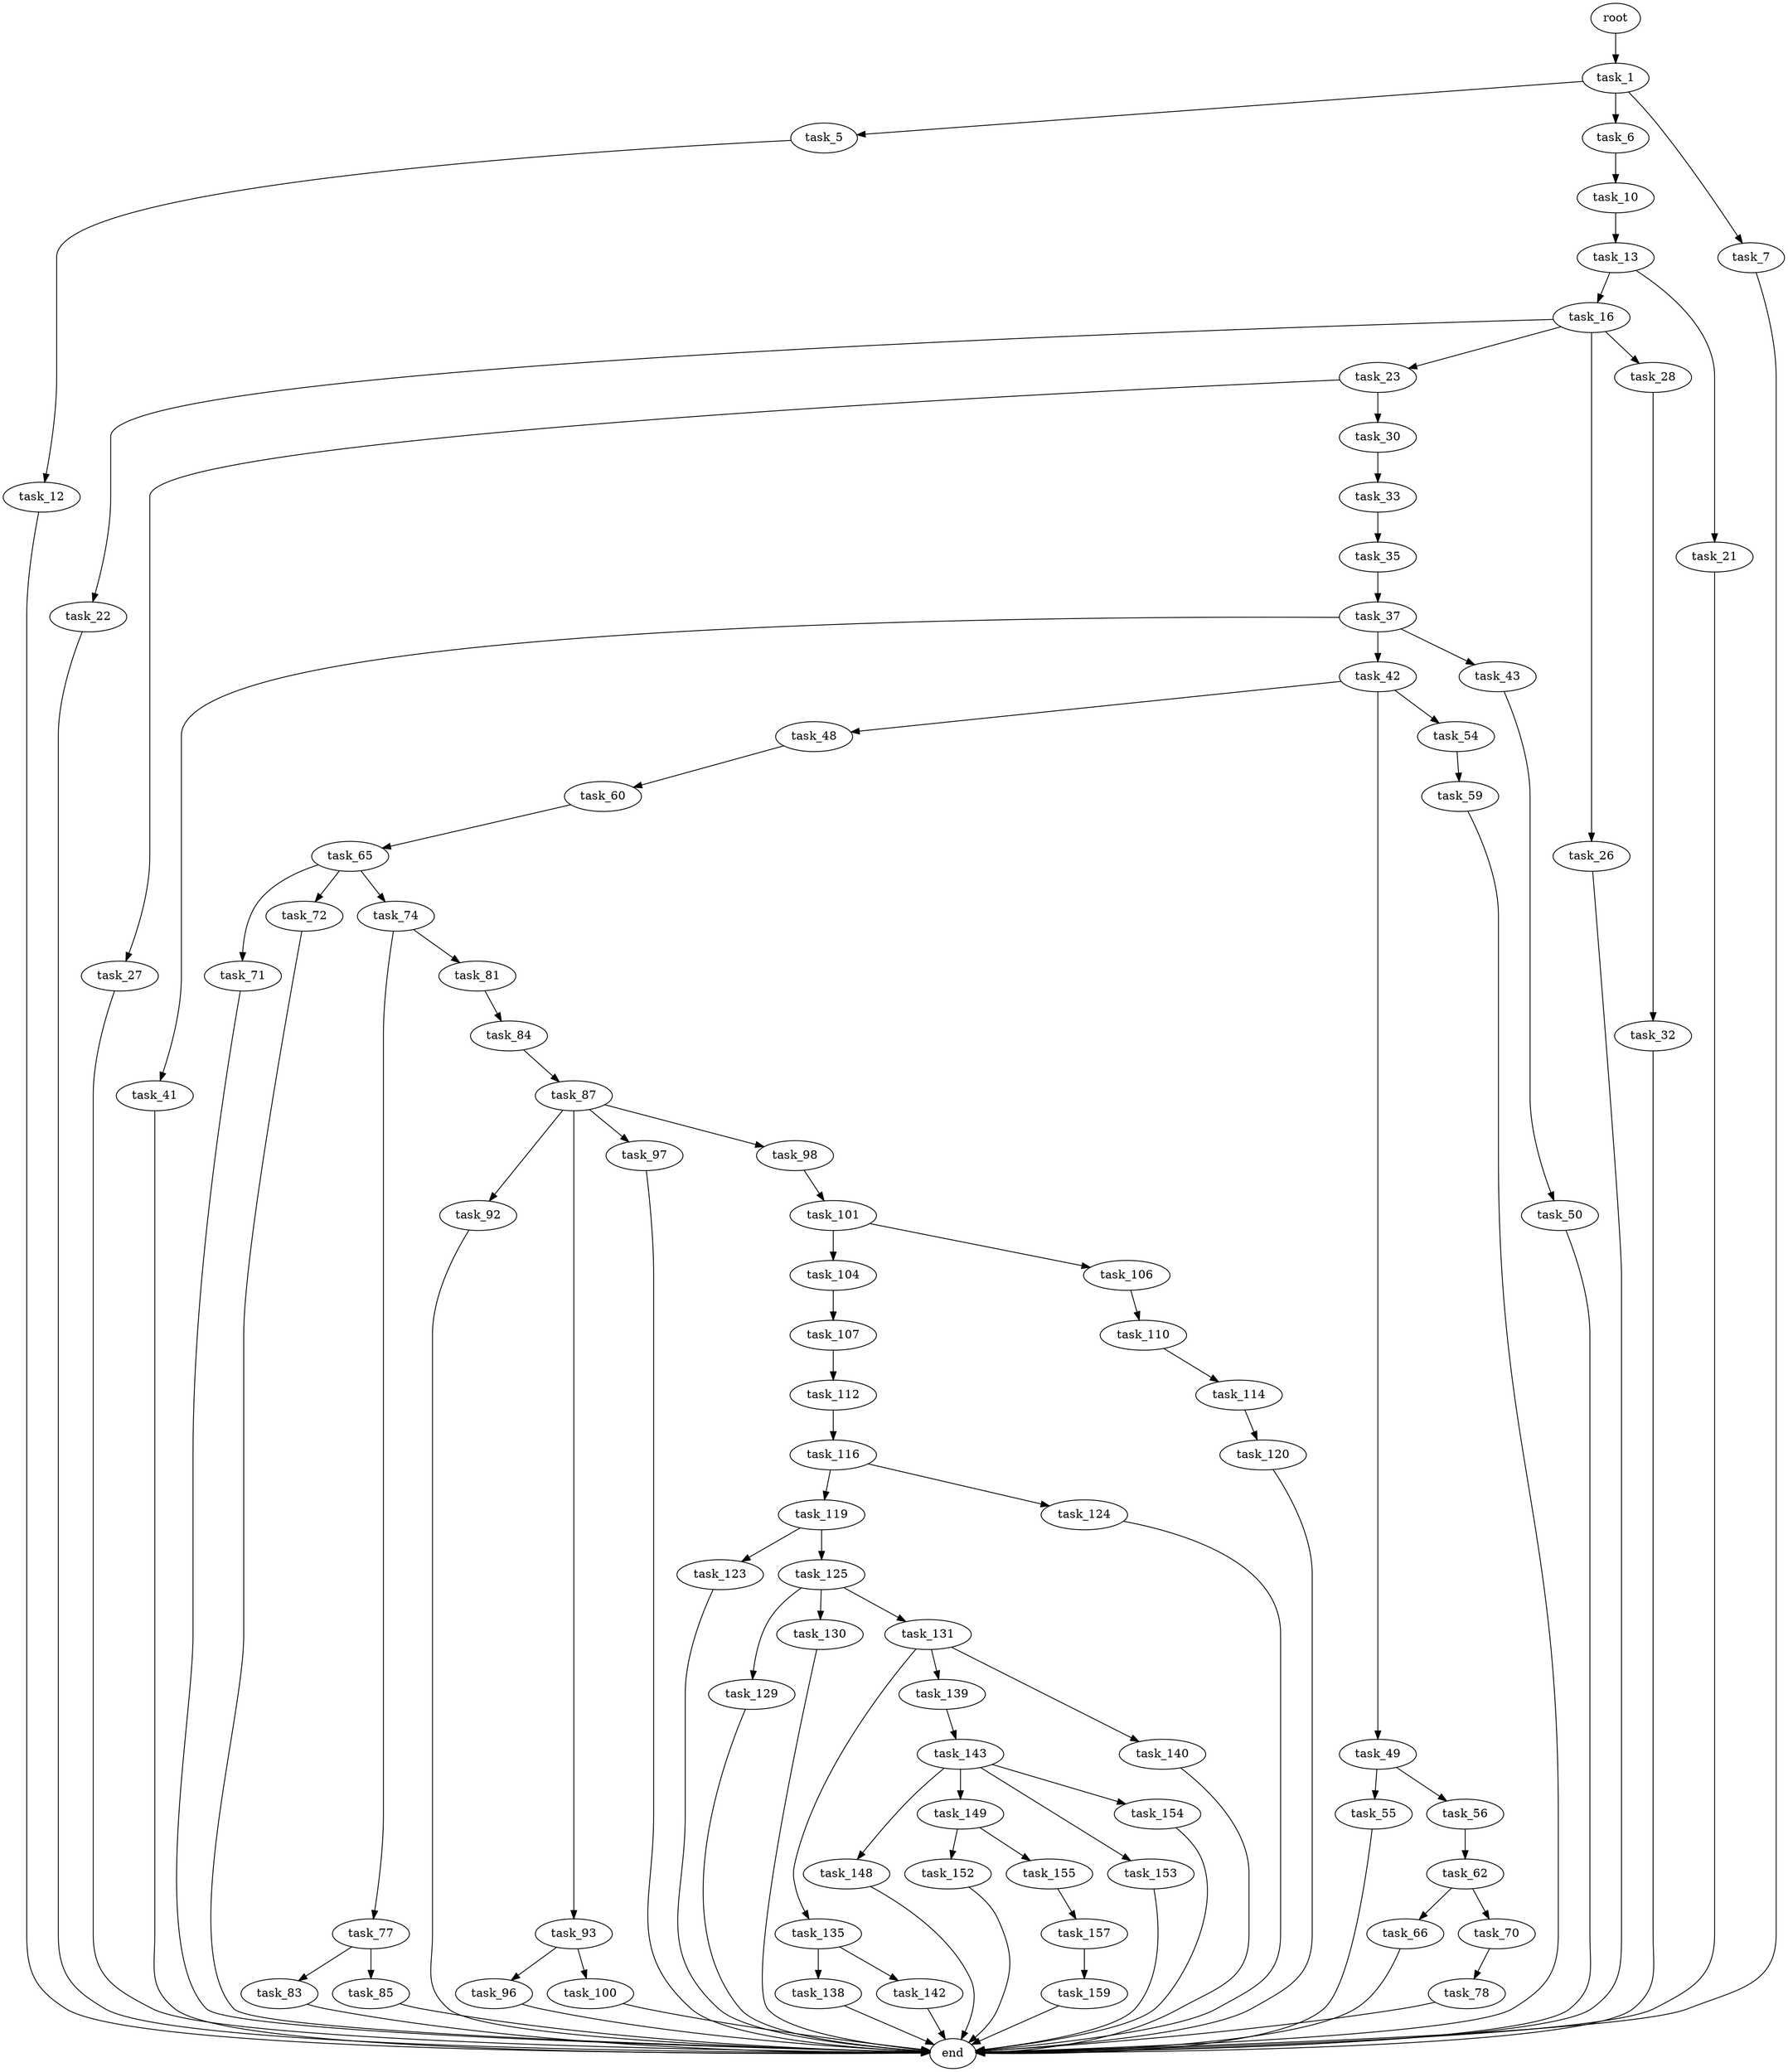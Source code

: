 digraph G {
  root [size="0.000000"];
  task_1 [size="447068301434.000000"];
  task_5 [size="8747595621.000000"];
  task_6 [size="552016783770.000000"];
  task_7 [size="134217728000.000000"];
  task_10 [size="3819262264.000000"];
  task_12 [size="203679725952.000000"];
  task_13 [size="19998183202.000000"];
  task_16 [size="618427092483.000000"];
  task_21 [size="166598769951.000000"];
  task_22 [size="288727695486.000000"];
  task_23 [size="229129726949.000000"];
  task_26 [size="31115891463.000000"];
  task_27 [size="368293445632.000000"];
  task_28 [size="13419187268.000000"];
  task_30 [size="68719476736.000000"];
  task_32 [size="6158879775.000000"];
  task_33 [size="231928233984.000000"];
  task_35 [size="1754857583.000000"];
  task_37 [size="73091632755.000000"];
  task_41 [size="94139739049.000000"];
  task_42 [size="30410945476.000000"];
  task_43 [size="1073741824000.000000"];
  task_48 [size="629438509515.000000"];
  task_49 [size="6319190244.000000"];
  task_50 [size="21790886657.000000"];
  task_54 [size="250304775924.000000"];
  task_55 [size="549755813888.000000"];
  task_56 [size="8222092321.000000"];
  task_59 [size="368293445632.000000"];
  task_60 [size="1862153233.000000"];
  task_62 [size="15707737927.000000"];
  task_65 [size="197455225527.000000"];
  task_66 [size="33463883882.000000"];
  task_70 [size="743783773.000000"];
  task_71 [size="28941088313.000000"];
  task_72 [size="4017464505.000000"];
  task_74 [size="377437162333.000000"];
  task_77 [size="34699032378.000000"];
  task_78 [size="32993605654.000000"];
  task_81 [size="5451069100.000000"];
  task_83 [size="3543809758.000000"];
  task_84 [size="195608956841.000000"];
  task_85 [size="782757789696.000000"];
  task_87 [size="12383411161.000000"];
  task_92 [size="368293445632.000000"];
  task_93 [size="6578693359.000000"];
  task_96 [size="1073741824000.000000"];
  task_97 [size="28991029248.000000"];
  task_98 [size="18178731488.000000"];
  task_100 [size="11107360705.000000"];
  task_101 [size="68719476736.000000"];
  task_104 [size="134217728000.000000"];
  task_106 [size="134217728000.000000"];
  task_107 [size="2950887081.000000"];
  task_110 [size="23841825395.000000"];
  task_112 [size="26333342771.000000"];
  task_114 [size="644310291948.000000"];
  task_116 [size="651207229001.000000"];
  task_119 [size="549755813888.000000"];
  task_120 [size="33329319160.000000"];
  task_123 [size="299161787218.000000"];
  task_124 [size="68719476736.000000"];
  task_125 [size="357798887446.000000"];
  task_129 [size="248699946702.000000"];
  task_130 [size="549755813888.000000"];
  task_131 [size="3420206080.000000"];
  task_135 [size="572220083699.000000"];
  task_138 [size="4237010406.000000"];
  task_139 [size="8144793561.000000"];
  task_140 [size="278949994189.000000"];
  task_142 [size="2813161534.000000"];
  task_143 [size="368293445632.000000"];
  task_148 [size="8589934592.000000"];
  task_149 [size="19999268407.000000"];
  task_152 [size="782757789696.000000"];
  task_153 [size="9447359152.000000"];
  task_154 [size="93524831085.000000"];
  task_155 [size="368293445632.000000"];
  task_157 [size="335761614551.000000"];
  task_159 [size="549755813888.000000"];
  end [size="0.000000"];

  root -> task_1 [size="1.000000"];
  task_1 -> task_5 [size="301989888.000000"];
  task_1 -> task_6 [size="301989888.000000"];
  task_1 -> task_7 [size="301989888.000000"];
  task_5 -> task_12 [size="209715200.000000"];
  task_6 -> task_10 [size="536870912.000000"];
  task_7 -> end [size="1.000000"];
  task_10 -> task_13 [size="75497472.000000"];
  task_12 -> end [size="1.000000"];
  task_13 -> task_16 [size="536870912.000000"];
  task_13 -> task_21 [size="536870912.000000"];
  task_16 -> task_22 [size="411041792.000000"];
  task_16 -> task_23 [size="411041792.000000"];
  task_16 -> task_26 [size="411041792.000000"];
  task_16 -> task_28 [size="411041792.000000"];
  task_21 -> end [size="1.000000"];
  task_22 -> end [size="1.000000"];
  task_23 -> task_27 [size="679477248.000000"];
  task_23 -> task_30 [size="679477248.000000"];
  task_26 -> end [size="1.000000"];
  task_27 -> end [size="1.000000"];
  task_28 -> task_32 [size="411041792.000000"];
  task_30 -> task_33 [size="134217728.000000"];
  task_32 -> end [size="1.000000"];
  task_33 -> task_35 [size="301989888.000000"];
  task_35 -> task_37 [size="75497472.000000"];
  task_37 -> task_41 [size="75497472.000000"];
  task_37 -> task_42 [size="75497472.000000"];
  task_37 -> task_43 [size="75497472.000000"];
  task_41 -> end [size="1.000000"];
  task_42 -> task_48 [size="536870912.000000"];
  task_42 -> task_49 [size="536870912.000000"];
  task_42 -> task_54 [size="536870912.000000"];
  task_43 -> task_50 [size="838860800.000000"];
  task_48 -> task_60 [size="411041792.000000"];
  task_49 -> task_55 [size="679477248.000000"];
  task_49 -> task_56 [size="679477248.000000"];
  task_50 -> end [size="1.000000"];
  task_54 -> task_59 [size="838860800.000000"];
  task_55 -> end [size="1.000000"];
  task_56 -> task_62 [size="536870912.000000"];
  task_59 -> end [size="1.000000"];
  task_60 -> task_65 [size="33554432.000000"];
  task_62 -> task_66 [size="75497472.000000"];
  task_62 -> task_70 [size="75497472.000000"];
  task_65 -> task_71 [size="209715200.000000"];
  task_65 -> task_72 [size="209715200.000000"];
  task_65 -> task_74 [size="209715200.000000"];
  task_66 -> end [size="1.000000"];
  task_70 -> task_78 [size="33554432.000000"];
  task_71 -> end [size="1.000000"];
  task_72 -> end [size="1.000000"];
  task_74 -> task_77 [size="679477248.000000"];
  task_74 -> task_81 [size="679477248.000000"];
  task_77 -> task_83 [size="33554432.000000"];
  task_77 -> task_85 [size="33554432.000000"];
  task_78 -> end [size="1.000000"];
  task_81 -> task_84 [size="301989888.000000"];
  task_83 -> end [size="1.000000"];
  task_84 -> task_87 [size="134217728.000000"];
  task_85 -> end [size="1.000000"];
  task_87 -> task_92 [size="411041792.000000"];
  task_87 -> task_93 [size="411041792.000000"];
  task_87 -> task_97 [size="411041792.000000"];
  task_87 -> task_98 [size="411041792.000000"];
  task_92 -> end [size="1.000000"];
  task_93 -> task_96 [size="209715200.000000"];
  task_93 -> task_100 [size="209715200.000000"];
  task_96 -> end [size="1.000000"];
  task_97 -> end [size="1.000000"];
  task_98 -> task_101 [size="536870912.000000"];
  task_100 -> end [size="1.000000"];
  task_101 -> task_104 [size="134217728.000000"];
  task_101 -> task_106 [size="134217728.000000"];
  task_104 -> task_107 [size="209715200.000000"];
  task_106 -> task_110 [size="209715200.000000"];
  task_107 -> task_112 [size="75497472.000000"];
  task_110 -> task_114 [size="838860800.000000"];
  task_112 -> task_116 [size="679477248.000000"];
  task_114 -> task_120 [size="536870912.000000"];
  task_116 -> task_119 [size="536870912.000000"];
  task_116 -> task_124 [size="536870912.000000"];
  task_119 -> task_123 [size="536870912.000000"];
  task_119 -> task_125 [size="536870912.000000"];
  task_120 -> end [size="1.000000"];
  task_123 -> end [size="1.000000"];
  task_124 -> end [size="1.000000"];
  task_125 -> task_129 [size="301989888.000000"];
  task_125 -> task_130 [size="301989888.000000"];
  task_125 -> task_131 [size="301989888.000000"];
  task_129 -> end [size="1.000000"];
  task_130 -> end [size="1.000000"];
  task_131 -> task_135 [size="75497472.000000"];
  task_131 -> task_139 [size="75497472.000000"];
  task_131 -> task_140 [size="75497472.000000"];
  task_135 -> task_138 [size="536870912.000000"];
  task_135 -> task_142 [size="536870912.000000"];
  task_138 -> end [size="1.000000"];
  task_139 -> task_143 [size="33554432.000000"];
  task_140 -> end [size="1.000000"];
  task_142 -> end [size="1.000000"];
  task_143 -> task_148 [size="411041792.000000"];
  task_143 -> task_149 [size="411041792.000000"];
  task_143 -> task_153 [size="411041792.000000"];
  task_143 -> task_154 [size="411041792.000000"];
  task_148 -> end [size="1.000000"];
  task_149 -> task_152 [size="33554432.000000"];
  task_149 -> task_155 [size="33554432.000000"];
  task_152 -> end [size="1.000000"];
  task_153 -> end [size="1.000000"];
  task_154 -> end [size="1.000000"];
  task_155 -> task_157 [size="411041792.000000"];
  task_157 -> task_159 [size="679477248.000000"];
  task_159 -> end [size="1.000000"];
}
